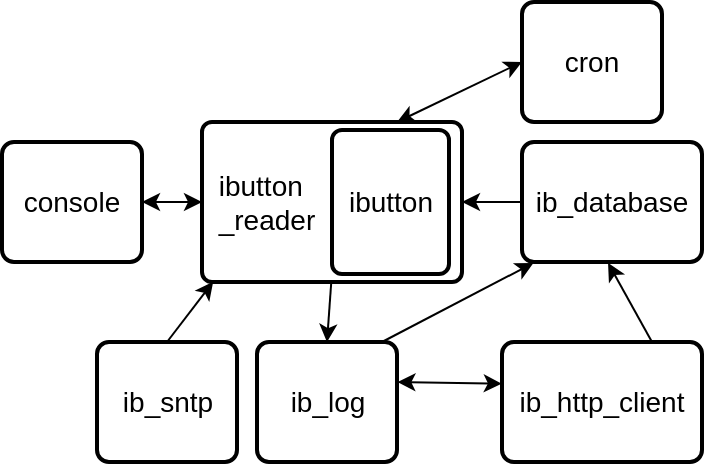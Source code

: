 <mxfile version="10.7.1" type="device"><diagram id="EyAh02bHA_aC35BVZ9R4" name="Page-1"><mxGraphModel dx="1624" dy="447" grid="1" gridSize="10" guides="1" tooltips="1" connect="1" arrows="1" fold="1" page="1" pageScale="1" pageWidth="827" pageHeight="1169" math="0" shadow="0"><root><mxCell id="0"/><mxCell id="1" parent="0"/><mxCell id="OwT0SruUhd5mIvQ3aQG1-1" value="" style="rounded=1;absoluteArcSize=1;html=1;strokeWidth=2;arcSize=10;fontSize=14;" parent="1" vertex="1"><mxGeometry x="40" y="80" width="130" height="80" as="geometry"/></mxCell><mxCell id="OwT0SruUhd5mIvQ3aQG1-2" value="&lt;div align=&quot;left&quot;&gt;ibutton&lt;br&gt;_reader&lt;/div&gt;" style="html=1;strokeWidth=2;shape=mxgraph.er.anchor;fontSize=14;whiteSpace=wrap;" parent="OwT0SruUhd5mIvQ3aQG1-1" vertex="1"><mxGeometry width="65" height="80" as="geometry"/></mxCell><mxCell id="OwT0SruUhd5mIvQ3aQG1-3" value="ibutton" style="rounded=1;absoluteArcSize=1;html=1;strokeWidth=2;arcSize=10;fontSize=14;whiteSpace=wrap;points=[];strokeColor=inherit;fillColor=inherit;" parent="OwT0SruUhd5mIvQ3aQG1-1" vertex="1"><mxGeometry x="65" y="4" width="58.5" height="72" as="geometry"/></mxCell><mxCell id="viVJ-ONBfIPO__btHbu6-1" value="" style="endArrow=classic;html=1;entryX=0.064;entryY=1.008;entryDx=0;entryDy=0;entryPerimeter=0;" parent="OwT0SruUhd5mIvQ3aQG1-1" target="rnktjwgVf8F1ozNtxfN6-1" edge="1"><mxGeometry width="50" height="50" relative="1" as="geometry"><mxPoint x="90" y="110" as="sourcePoint"/><mxPoint x="161" y="78" as="targetPoint"/></mxGeometry></mxCell><mxCell id="OwT0SruUhd5mIvQ3aQG1-4" value="console" style="strokeWidth=2;rounded=1;arcSize=10;whiteSpace=wrap;html=1;align=center;fontSize=14;" parent="1" vertex="1"><mxGeometry x="-60" y="90" width="70" height="60" as="geometry"/></mxCell><mxCell id="OwT0SruUhd5mIvQ3aQG1-6" value="ib_http_client" style="strokeWidth=2;rounded=1;arcSize=10;whiteSpace=wrap;html=1;align=center;fontSize=14;" parent="1" vertex="1"><mxGeometry x="190" y="190" width="100" height="60" as="geometry"/></mxCell><mxCell id="OwT0SruUhd5mIvQ3aQG1-12" value="ib_sntp" style="strokeWidth=2;rounded=1;arcSize=10;whiteSpace=wrap;html=1;align=center;fontSize=14;" parent="1" vertex="1"><mxGeometry x="-12.5" y="190" width="70" height="60" as="geometry"/></mxCell><mxCell id="OwT0SruUhd5mIvQ3aQG1-13" value="ib_log" style="strokeWidth=2;rounded=1;arcSize=10;whiteSpace=wrap;html=1;align=center;fontSize=14;" parent="1" vertex="1"><mxGeometry x="67.5" y="190" width="70" height="60" as="geometry"/></mxCell><mxCell id="wWW-mk7MnCLSPKADSKft-1" value="" style="endArrow=classic;html=1;entryX=1;entryY=0.5;entryDx=0;entryDy=0;exitX=0;exitY=0.5;exitDx=0;exitDy=0;exitPerimeter=0;" parent="1" target="OwT0SruUhd5mIvQ3aQG1-1" edge="1"><mxGeometry width="50" height="50" relative="1" as="geometry"><mxPoint x="200.2" y="120" as="sourcePoint"/><mxPoint x="202.5" y="34" as="targetPoint"/></mxGeometry></mxCell><mxCell id="wWW-mk7MnCLSPKADSKft-3" value="" style="endArrow=classic;html=1;entryX=0.478;entryY=1.008;entryDx=0;entryDy=0;exitX=0.75;exitY=0;exitDx=0;exitDy=0;entryPerimeter=0;" parent="1" source="OwT0SruUhd5mIvQ3aQG1-6" target="rnktjwgVf8F1ozNtxfN6-1" edge="1"><mxGeometry width="50" height="50" relative="1" as="geometry"><mxPoint x="240" y="190" as="sourcePoint"/><mxPoint x="250.2" y="160" as="targetPoint"/></mxGeometry></mxCell><mxCell id="wWW-mk7MnCLSPKADSKft-5" value="" style="endArrow=classic;startArrow=classic;html=1;entryX=1;entryY=1;entryDx=0;entryDy=0;entryPerimeter=0;exitX=-0.001;exitY=0.347;exitDx=0;exitDy=0;exitPerimeter=0;" parent="1" source="OwT0SruUhd5mIvQ3aQG1-6" edge="1"><mxGeometry width="50" height="50" relative="1" as="geometry"><mxPoint x="152.5" y="240" as="sourcePoint"/><mxPoint x="137.7" y="210" as="targetPoint"/></mxGeometry></mxCell><mxCell id="wWW-mk7MnCLSPKADSKft-6" value="" style="endArrow=classic;html=1;exitX=0.994;exitY=1.005;exitDx=0;exitDy=0;exitPerimeter=0;entryX=0.5;entryY=0;entryDx=0;entryDy=0;" parent="1" source="OwT0SruUhd5mIvQ3aQG1-2" target="OwT0SruUhd5mIvQ3aQG1-13" edge="1"><mxGeometry width="50" height="50" relative="1" as="geometry"><mxPoint x="90" y="220" as="sourcePoint"/><mxPoint x="140" y="170" as="targetPoint"/></mxGeometry></mxCell><mxCell id="wWW-mk7MnCLSPKADSKft-7" value="" style="endArrow=classic;html=1;exitX=0.5;exitY=0;exitDx=0;exitDy=0;entryX=0.043;entryY=0.999;entryDx=0;entryDy=0;entryPerimeter=0;" parent="1" source="OwT0SruUhd5mIvQ3aQG1-12" target="OwT0SruUhd5mIvQ3aQG1-1" edge="1"><mxGeometry width="50" height="50" relative="1" as="geometry"><mxPoint y="200" as="sourcePoint"/><mxPoint x="40" y="160" as="targetPoint"/></mxGeometry></mxCell><mxCell id="wWW-mk7MnCLSPKADSKft-8" value="" style="endArrow=classic;startArrow=classic;html=1;exitX=1;exitY=0.5;exitDx=0;exitDy=0;entryX=0;entryY=0.5;entryDx=0;entryDy=0;" parent="1" source="OwT0SruUhd5mIvQ3aQG1-4" target="OwT0SruUhd5mIvQ3aQG1-1" edge="1"><mxGeometry width="50" height="50" relative="1" as="geometry"><mxPoint y="130" as="sourcePoint"/><mxPoint x="50" y="80" as="targetPoint"/></mxGeometry></mxCell><mxCell id="rnktjwgVf8F1ozNtxfN6-1" value="ib_database" style="strokeWidth=2;rounded=1;arcSize=10;whiteSpace=wrap;html=1;align=center;fontSize=14;" parent="1" vertex="1"><mxGeometry x="200" y="90" width="90" height="60" as="geometry"/></mxCell><mxCell id="rnktjwgVf8F1ozNtxfN6-2" value="cron" style="strokeWidth=2;rounded=1;arcSize=10;whiteSpace=wrap;html=1;align=center;fontSize=14;" parent="1" vertex="1"><mxGeometry x="200" y="20" width="70" height="60" as="geometry"/></mxCell><mxCell id="rnktjwgVf8F1ozNtxfN6-4" value="" style="endArrow=classic;startArrow=classic;html=1;exitX=0.75;exitY=0;exitDx=0;exitDy=0;" parent="1" source="OwT0SruUhd5mIvQ3aQG1-1" edge="1"><mxGeometry width="50" height="50" relative="1" as="geometry"><mxPoint x="150" y="100" as="sourcePoint"/><mxPoint x="200" y="50" as="targetPoint"/></mxGeometry></mxCell></root></mxGraphModel></diagram></mxfile>